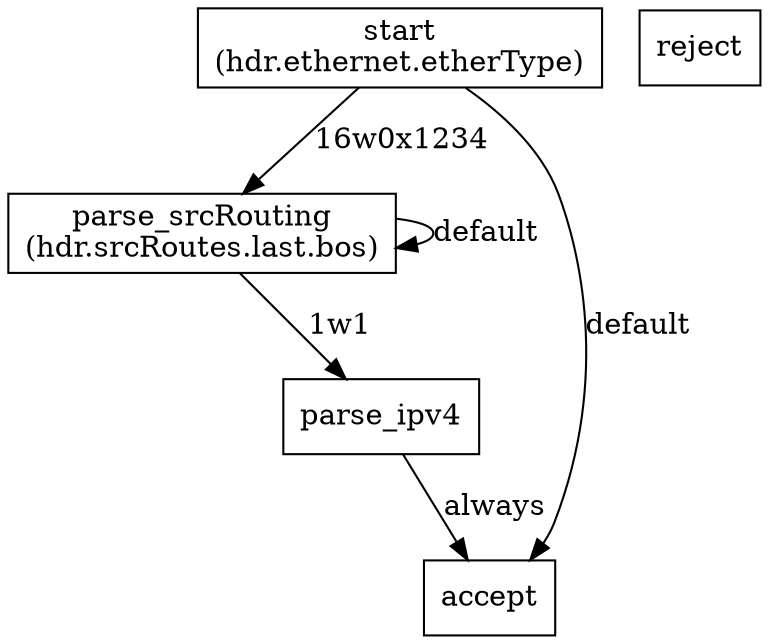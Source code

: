 digraph MyParser{
start [shape=rectangle,label="start
(hdr.ethernet.etherType)"]
parse_srcRouting [shape=rectangle,label="parse_srcRouting
(hdr.srcRoutes.last.bos)"]
parse_ipv4 [shape=rectangle,label="parse_ipv4"]
accept [shape=rectangle,label="accept"]
reject [shape=rectangle,label="reject"]
start -> parse_srcRouting [label="16w0x1234"]
start -> accept [label="default"]
parse_srcRouting -> parse_ipv4 [label="1w1"]
parse_srcRouting -> parse_srcRouting [label="default"]
parse_ipv4 -> accept [label="always"]
}
